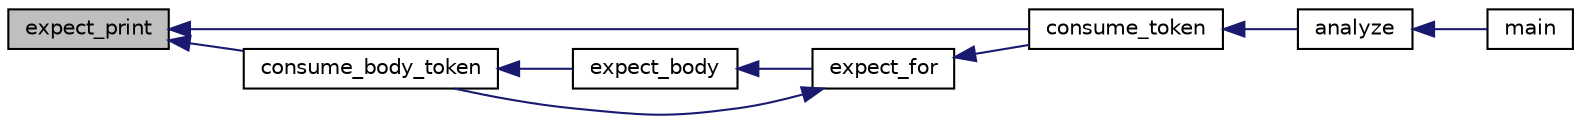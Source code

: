 digraph "expect_print"
{
  edge [fontname="Helvetica",fontsize="10",labelfontname="Helvetica",labelfontsize="10"];
  node [fontname="Helvetica",fontsize="10",shape=record];
  rankdir="LR";
  Node359 [label="expect_print",height=0.2,width=0.4,color="black", fillcolor="grey75", style="filled", fontcolor="black"];
  Node359 -> Node360 [dir="back",color="midnightblue",fontsize="10",style="solid",fontname="Helvetica"];
  Node360 [label="consume_token",height=0.2,width=0.4,color="black", fillcolor="white", style="filled",URL="$parser_8h.html#aef9ddda616297a42c549608a2182293a"];
  Node360 -> Node361 [dir="back",color="midnightblue",fontsize="10",style="solid",fontname="Helvetica"];
  Node361 [label="analyze",height=0.2,width=0.4,color="black", fillcolor="white", style="filled",URL="$parser_8h.html#ab8e262381abb5c1e8f9f60852381b46b"];
  Node361 -> Node362 [dir="back",color="midnightblue",fontsize="10",style="solid",fontname="Helvetica"];
  Node362 [label="main",height=0.2,width=0.4,color="black", fillcolor="white", style="filled",URL="$ramiel_8c.html#a700a0caa5b70a06d1064e576f9f3cf65"];
  Node359 -> Node363 [dir="back",color="midnightblue",fontsize="10",style="solid",fontname="Helvetica"];
  Node363 [label="consume_body_token",height=0.2,width=0.4,color="black", fillcolor="white", style="filled",URL="$parser_8h.html#ada95a16260d002cabfceed8c7956f3ff"];
  Node363 -> Node364 [dir="back",color="midnightblue",fontsize="10",style="solid",fontname="Helvetica"];
  Node364 [label="expect_body",height=0.2,width=0.4,color="black", fillcolor="white", style="filled",URL="$parser_8h.html#a20449c77ec9d4c4255017273d52c688b"];
  Node364 -> Node365 [dir="back",color="midnightblue",fontsize="10",style="solid",fontname="Helvetica"];
  Node365 [label="expect_for",height=0.2,width=0.4,color="black", fillcolor="white", style="filled",URL="$parser_8h.html#a6c4dec3baf883dba3df49cfdc685039d"];
  Node365 -> Node360 [dir="back",color="midnightblue",fontsize="10",style="solid",fontname="Helvetica"];
  Node365 -> Node363 [dir="back",color="midnightblue",fontsize="10",style="solid",fontname="Helvetica"];
}
